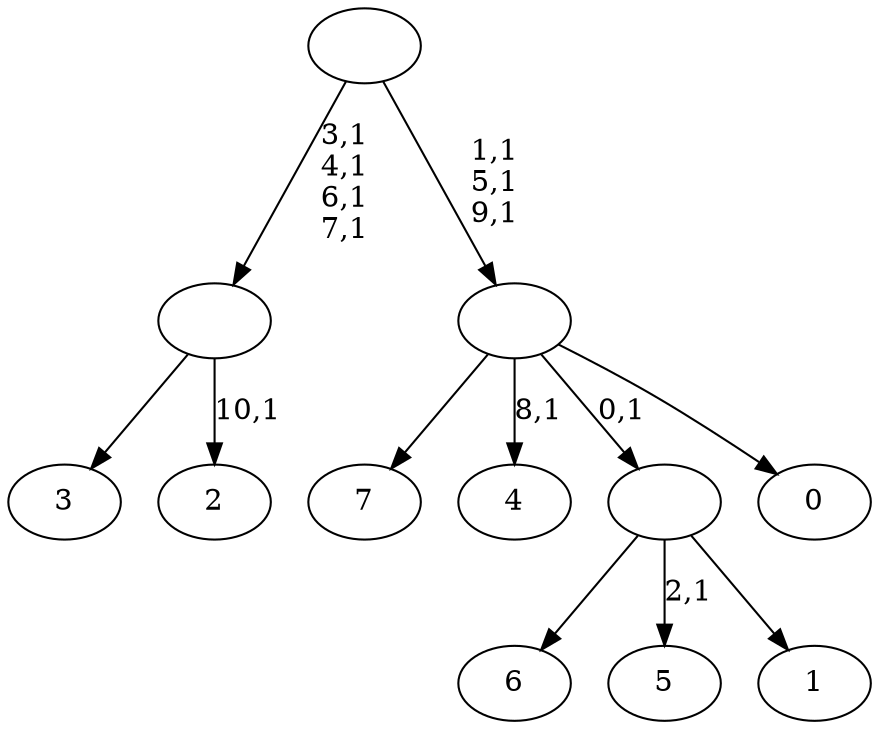 digraph T {
	19 [label="7"]
	18 [label="6"]
	17 [label="5"]
	15 [label="4"]
	13 [label="3"]
	12 [label="2"]
	10 [label=""]
	6 [label="1"]
	5 [label=""]
	4 [label="0"]
	3 [label=""]
	0 [label=""]
	10 -> 12 [label="10,1"]
	10 -> 13 [label=""]
	5 -> 17 [label="2,1"]
	5 -> 18 [label=""]
	5 -> 6 [label=""]
	3 -> 15 [label="8,1"]
	3 -> 19 [label=""]
	3 -> 5 [label="0,1"]
	3 -> 4 [label=""]
	0 -> 3 [label="1,1\n5,1\n9,1"]
	0 -> 10 [label="3,1\n4,1\n6,1\n7,1"]
}
